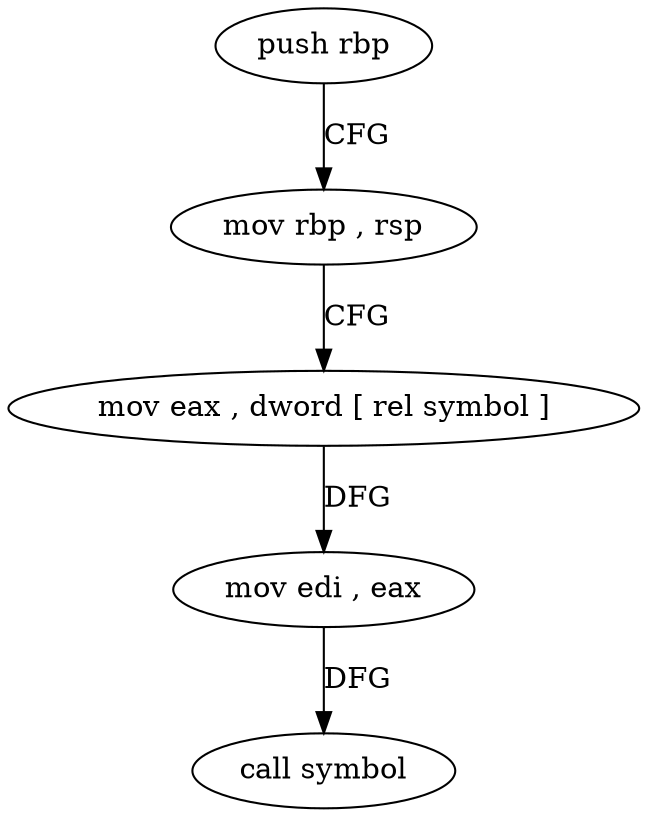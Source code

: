 digraph "func" {
"4488975" [label = "push rbp" ]
"4488976" [label = "mov rbp , rsp" ]
"4488979" [label = "mov eax , dword [ rel symbol ]" ]
"4488985" [label = "mov edi , eax" ]
"4488987" [label = "call symbol" ]
"4488975" -> "4488976" [ label = "CFG" ]
"4488976" -> "4488979" [ label = "CFG" ]
"4488979" -> "4488985" [ label = "DFG" ]
"4488985" -> "4488987" [ label = "DFG" ]
}
